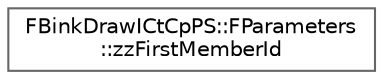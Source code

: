 digraph "Graphical Class Hierarchy"
{
 // INTERACTIVE_SVG=YES
 // LATEX_PDF_SIZE
  bgcolor="transparent";
  edge [fontname=Helvetica,fontsize=10,labelfontname=Helvetica,labelfontsize=10];
  node [fontname=Helvetica,fontsize=10,shape=box,height=0.2,width=0.4];
  rankdir="LR";
  Node0 [id="Node000000",label="FBinkDrawICtCpPS::FParameters\l::zzFirstMemberId",height=0.2,width=0.4,color="grey40", fillcolor="white", style="filled",URL="$df/d80/structFBinkDrawICtCpPS_1_1FParameters_1_1zzFirstMemberId.html",tooltip=" "];
}
